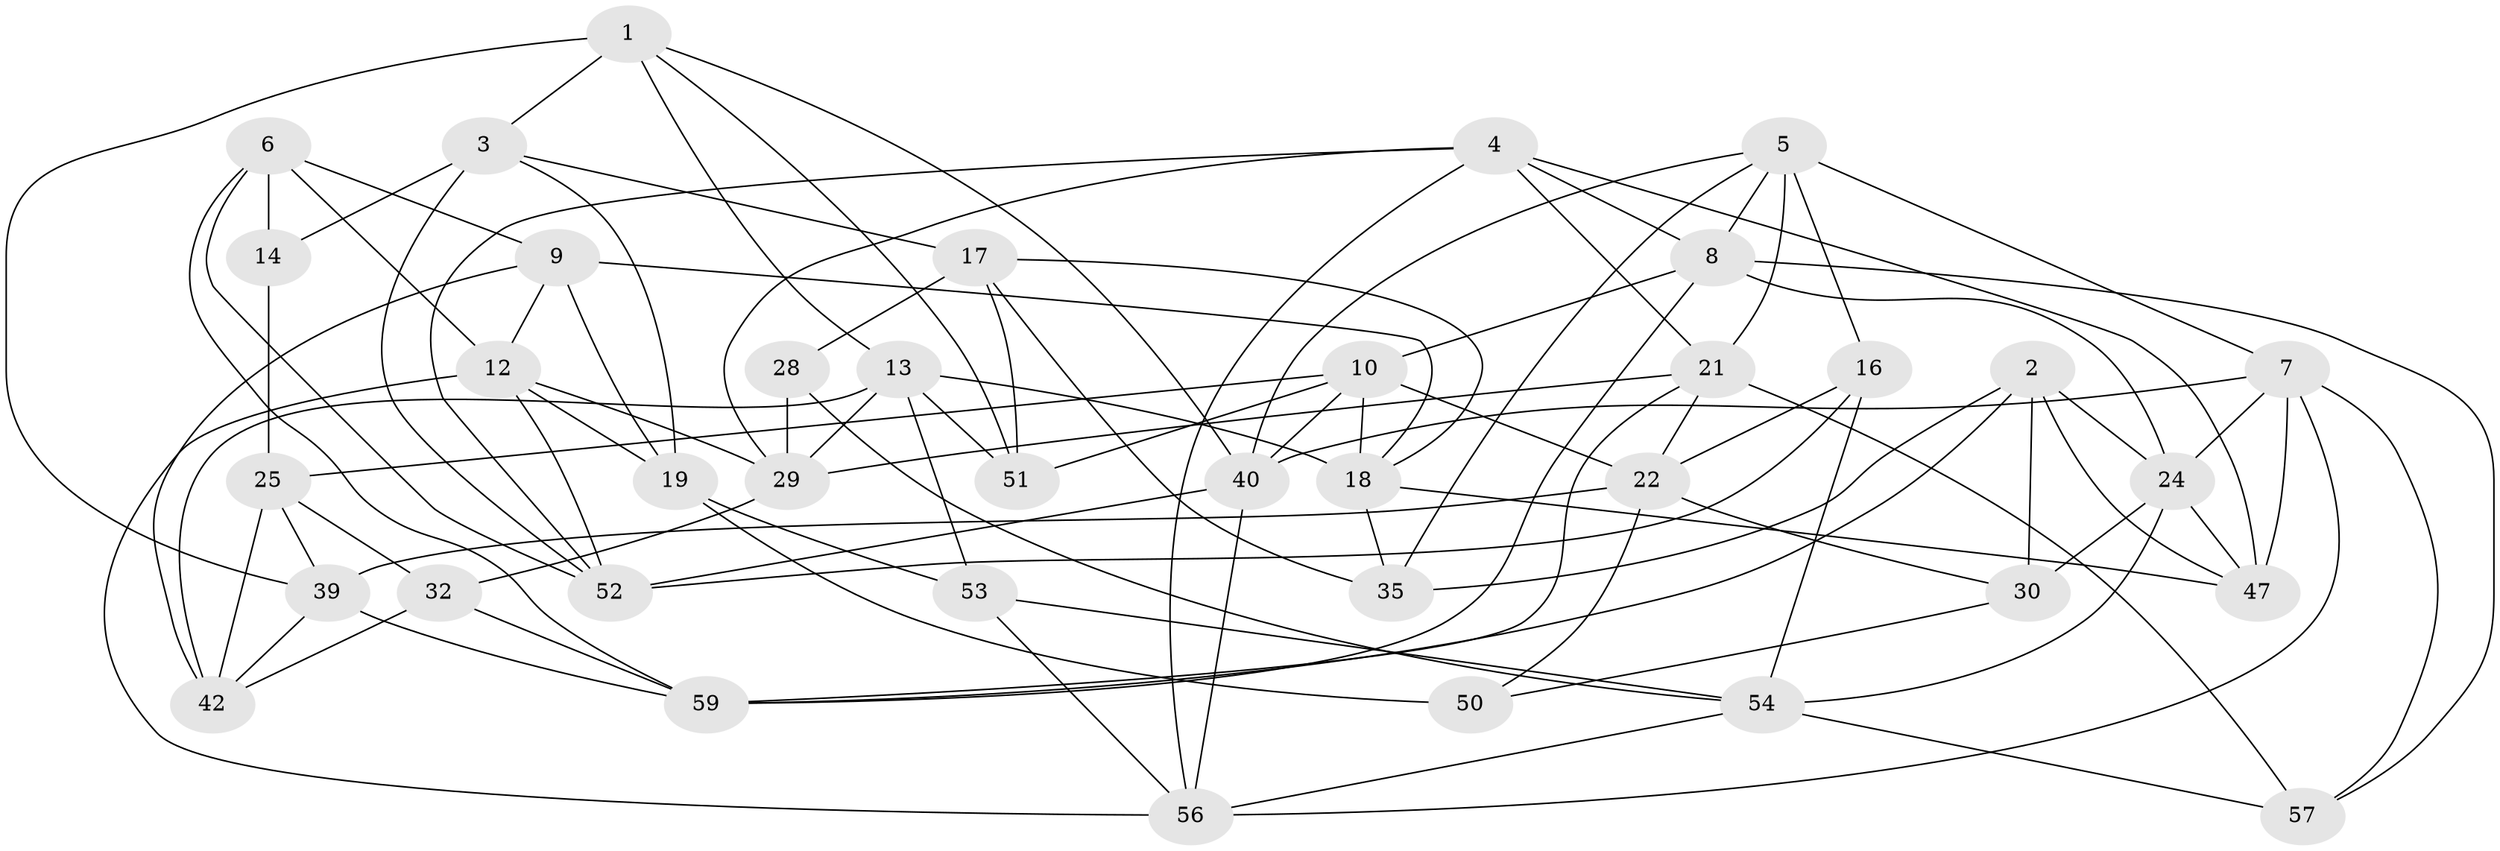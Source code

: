 // original degree distribution, {4: 1.0}
// Generated by graph-tools (version 1.1) at 2025/42/03/06/25 10:42:18]
// undirected, 38 vertices, 97 edges
graph export_dot {
graph [start="1"]
  node [color=gray90,style=filled];
  1 [super="+45"];
  2 [super="+11"];
  3 [super="+31"];
  4 [super="+48"];
  5 [super="+20"];
  6 [super="+67"];
  7 [super="+15"];
  8 [super="+36"];
  9 [super="+33"];
  10 [super="+26"];
  12 [super="+41"];
  13 [super="+55"];
  14 [super="+34"];
  16;
  17 [super="+23"];
  18 [super="+43"];
  19 [super="+62"];
  21 [super="+38"];
  22 [super="+27"];
  24 [super="+37"];
  25 [super="+60"];
  28;
  29 [super="+63"];
  30;
  32;
  35;
  39 [super="+46"];
  40 [super="+49"];
  42 [super="+44"];
  47 [super="+61"];
  50;
  51;
  52 [super="+58"];
  53;
  54 [super="+66"];
  56 [super="+65"];
  57;
  59 [super="+64"];
  1 -- 40;
  1 -- 51;
  1 -- 13;
  1 -- 39 [weight=2];
  1 -- 3;
  2 -- 59;
  2 -- 47 [weight=2];
  2 -- 30;
  2 -- 24;
  2 -- 35;
  3 -- 14 [weight=2];
  3 -- 17;
  3 -- 52;
  3 -- 19;
  4 -- 8;
  4 -- 47;
  4 -- 52;
  4 -- 56;
  4 -- 21;
  4 -- 29;
  5 -- 21;
  5 -- 35;
  5 -- 16;
  5 -- 8;
  5 -- 40;
  5 -- 7;
  6 -- 52;
  6 -- 12;
  6 -- 14 [weight=2];
  6 -- 9;
  6 -- 59;
  7 -- 56;
  7 -- 24;
  7 -- 57;
  7 -- 47;
  7 -- 40;
  8 -- 24;
  8 -- 59;
  8 -- 57;
  8 -- 10;
  9 -- 18;
  9 -- 42 [weight=2];
  9 -- 19;
  9 -- 12;
  10 -- 51;
  10 -- 18;
  10 -- 40;
  10 -- 25;
  10 -- 22;
  12 -- 52;
  12 -- 29;
  12 -- 19;
  12 -- 56;
  13 -- 51;
  13 -- 18;
  13 -- 29;
  13 -- 42;
  13 -- 53;
  14 -- 25 [weight=2];
  16 -- 22;
  16 -- 52;
  16 -- 54;
  17 -- 35;
  17 -- 28 [weight=2];
  17 -- 18;
  17 -- 51;
  18 -- 35;
  18 -- 47;
  19 -- 53;
  19 -- 50 [weight=2];
  21 -- 57;
  21 -- 29;
  21 -- 22;
  21 -- 59;
  22 -- 30;
  22 -- 50;
  22 -- 39;
  24 -- 54;
  24 -- 30;
  24 -- 47;
  25 -- 32;
  25 -- 42;
  25 -- 39;
  28 -- 54;
  28 -- 29;
  29 -- 32;
  30 -- 50;
  32 -- 42;
  32 -- 59;
  39 -- 42;
  39 -- 59;
  40 -- 56;
  40 -- 52;
  53 -- 54;
  53 -- 56;
  54 -- 56;
  54 -- 57;
}
